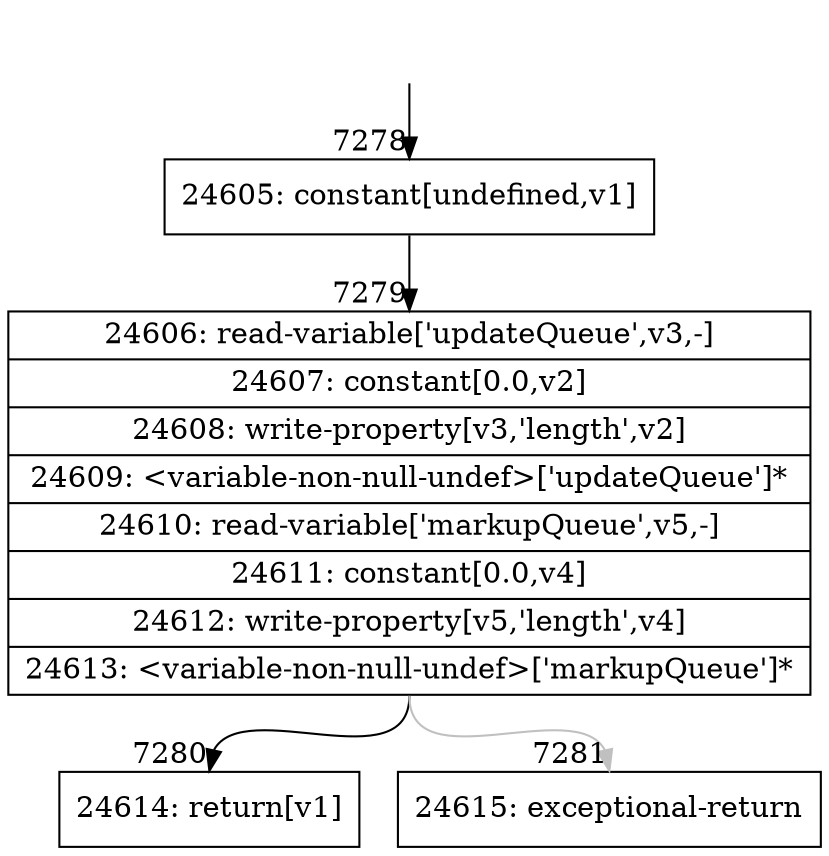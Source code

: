 digraph {
rankdir="TD"
BB_entry503[shape=none,label=""];
BB_entry503 -> BB7278 [tailport=s, headport=n, headlabel="    7278"]
BB7278 [shape=record label="{24605: constant[undefined,v1]}" ] 
BB7278 -> BB7279 [tailport=s, headport=n, headlabel="      7279"]
BB7279 [shape=record label="{24606: read-variable['updateQueue',v3,-]|24607: constant[0.0,v2]|24608: write-property[v3,'length',v2]|24609: \<variable-non-null-undef\>['updateQueue']*|24610: read-variable['markupQueue',v5,-]|24611: constant[0.0,v4]|24612: write-property[v5,'length',v4]|24613: \<variable-non-null-undef\>['markupQueue']*}" ] 
BB7279 -> BB7280 [tailport=s, headport=n, headlabel="      7280"]
BB7279 -> BB7281 [tailport=s, headport=n, color=gray, headlabel="      7281"]
BB7280 [shape=record label="{24614: return[v1]}" ] 
BB7281 [shape=record label="{24615: exceptional-return}" ] 
//#$~ 12795
}

